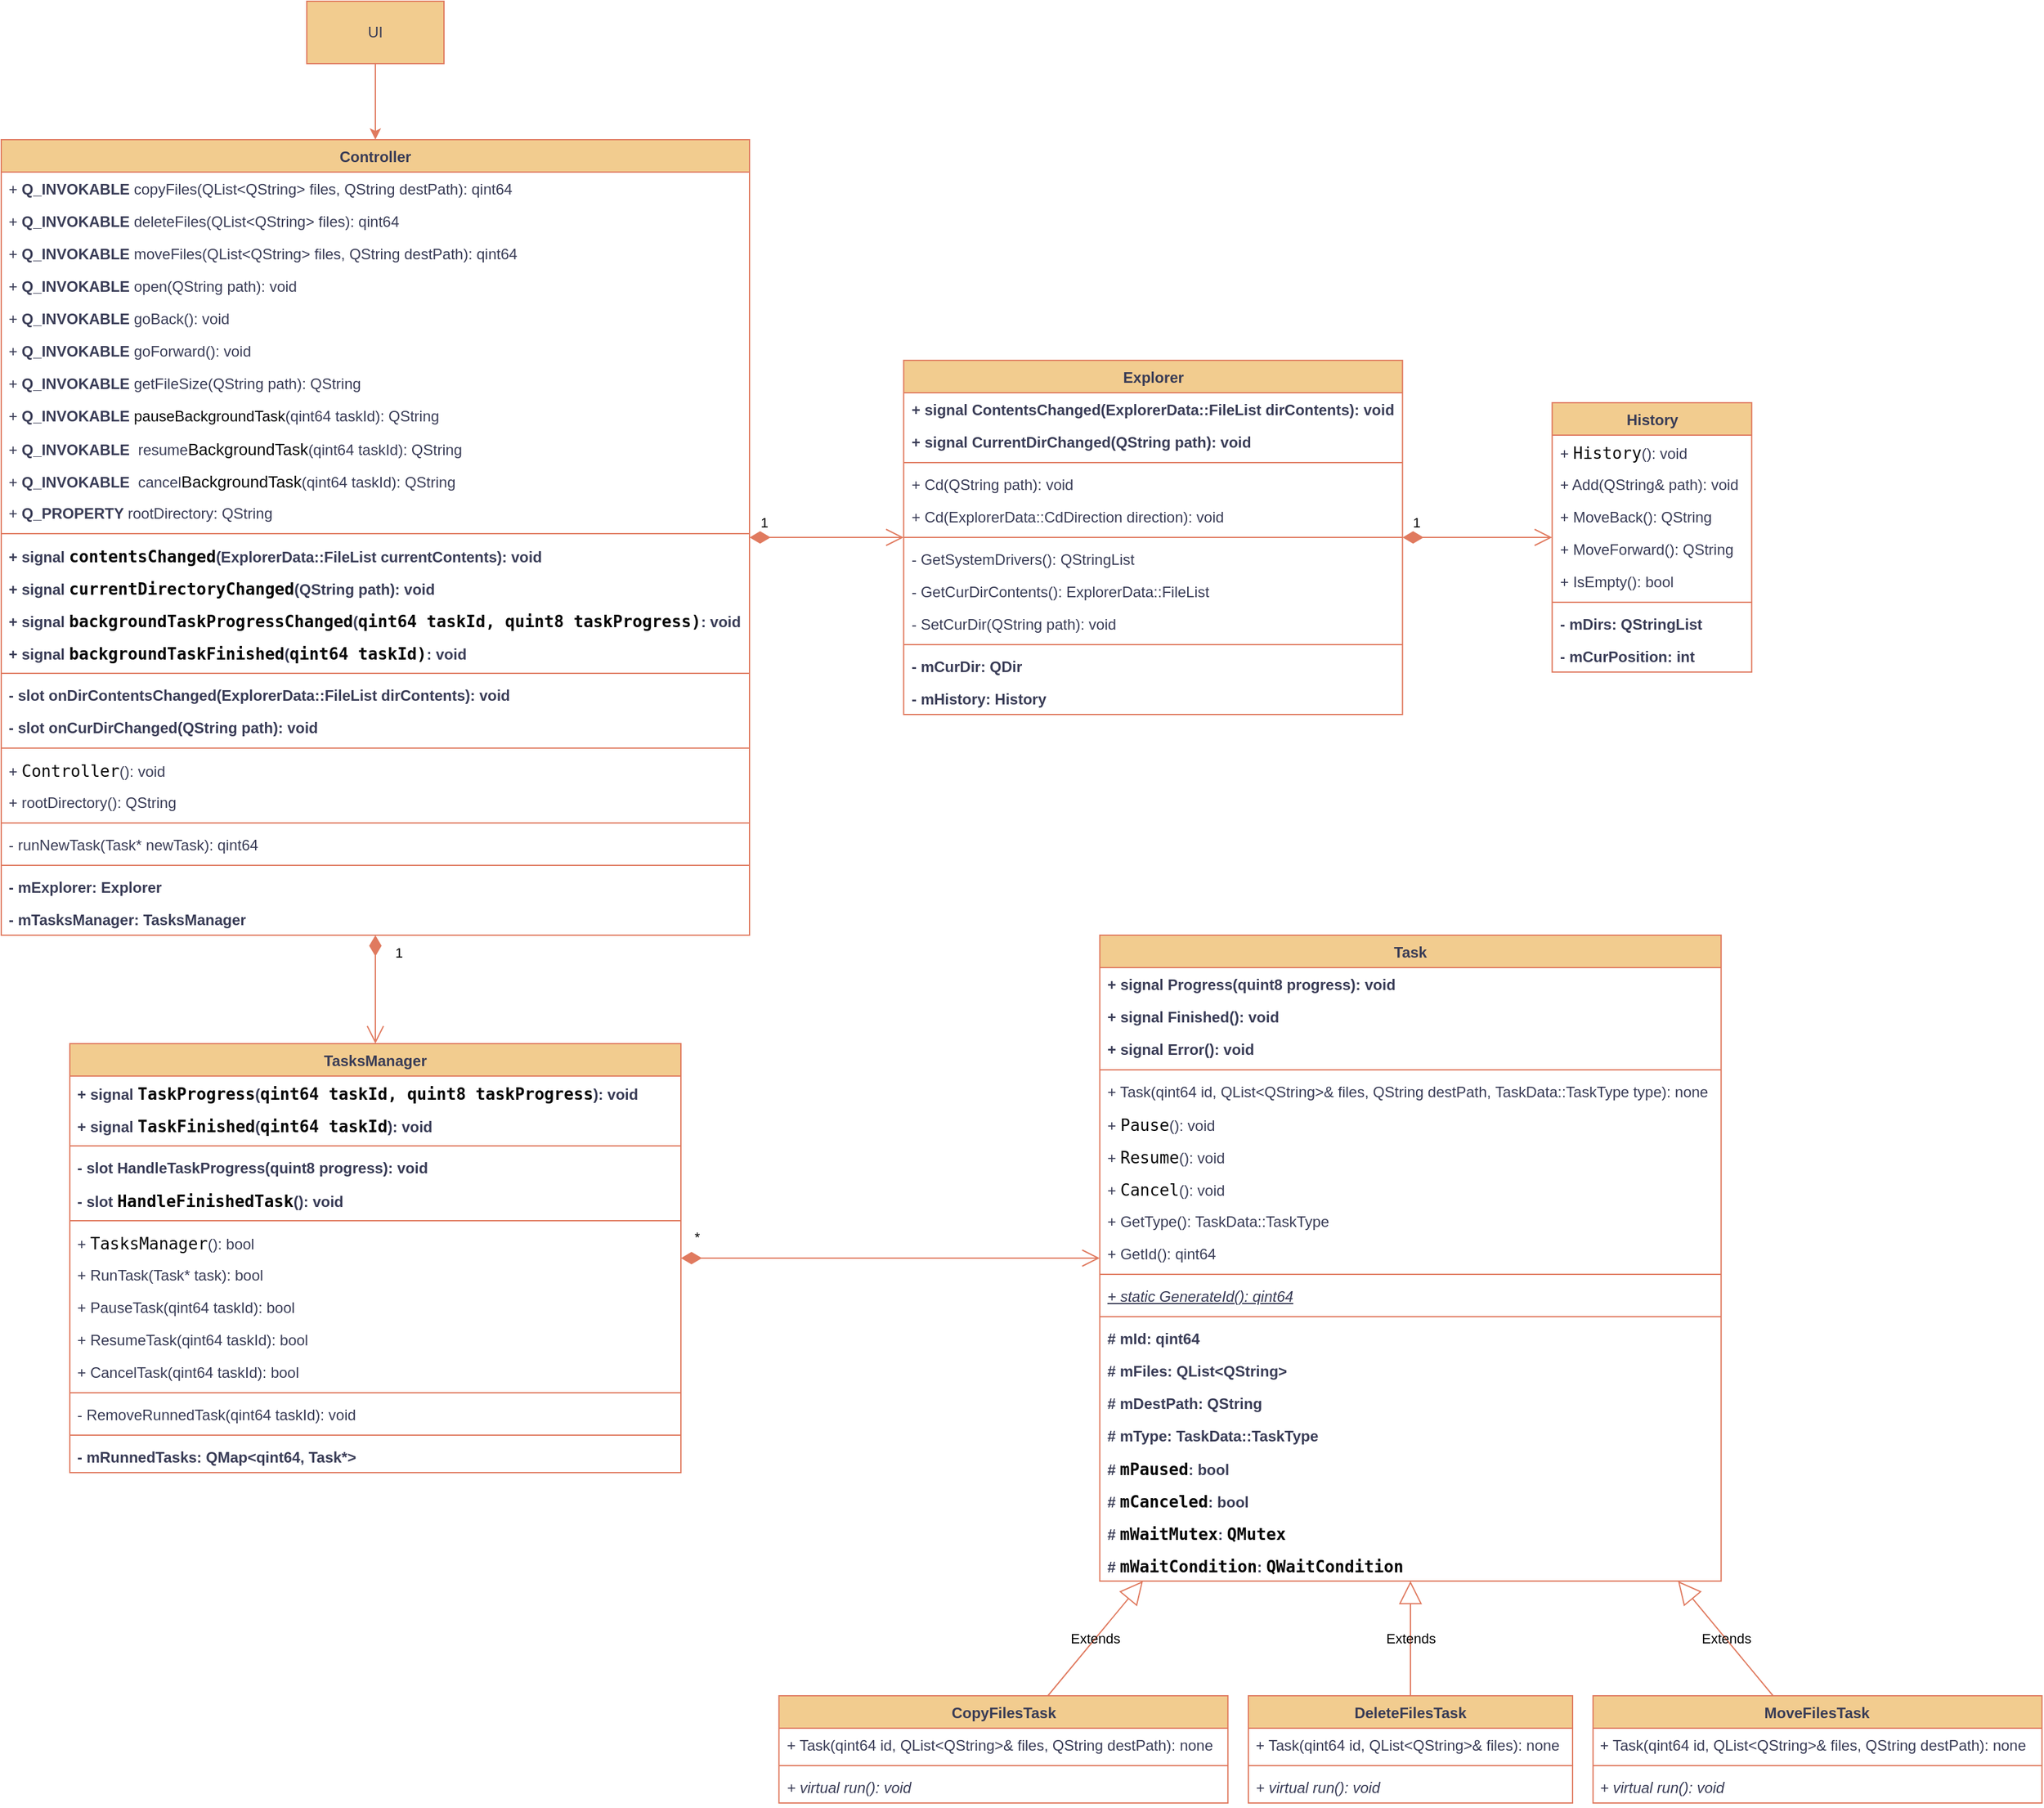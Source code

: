 <mxfile version="24.0.4" type="device">
  <diagram name="Страница — 1" id="kuXYAOc5rCCZHpFbqbIq">
    <mxGraphModel dx="3452" dy="2802" grid="1" gridSize="10" guides="1" tooltips="1" connect="1" arrows="1" fold="1" page="1" pageScale="1" pageWidth="827" pageHeight="1169" math="0" shadow="0">
      <root>
        <mxCell id="0" />
        <mxCell id="1" style="" parent="0" />
        <mxCell id="-sK79gpx4g7e_ssSINmF-2" value="TasksManager" style="swimlane;fontStyle=1;align=center;verticalAlign=top;childLayout=stackLayout;horizontal=1;startSize=26;horizontalStack=0;resizeParent=1;resizeParentMax=0;resizeLast=0;collapsible=1;marginBottom=0;whiteSpace=wrap;html=1;labelBackgroundColor=none;fillColor=#F2CC8F;strokeColor=#E07A5F;fontColor=#393C56;swimlaneFillColor=default;" parent="1" vertex="1">
          <mxGeometry x="-772" y="-333" width="490" height="344" as="geometry" />
        </mxCell>
        <mxCell id="eaqAduLtGCecddpnK8Ur-8" value="+ signal&amp;nbsp;&lt;span style=&quot;background-color: rgb(255, 255, 255); color: rgb(8, 8, 8); font-family: &amp;quot;JetBrains Mono&amp;quot;, monospace; font-size: 9.8pt; white-space: pre;&quot;&gt;TaskProgress&lt;/span&gt;&lt;span style=&quot;background-color: initial;&quot;&gt;(&lt;/span&gt;&lt;span style=&quot;background-color: rgb(255, 255, 255); color: rgb(8, 8, 8); font-family: &amp;quot;JetBrains Mono&amp;quot;, monospace; font-size: 9.8pt; white-space: pre;&quot;&gt;qint64 taskId, &lt;/span&gt;&lt;span style=&quot;background-color: rgb(255, 255, 255); color: rgb(8, 8, 8); font-family: &amp;quot;JetBrains Mono&amp;quot;, monospace; font-size: 9.8pt; white-space: pre;&quot;&gt;quint8 taskProgress&lt;/span&gt;&lt;span style=&quot;background-color: initial;&quot;&gt;): void&lt;/span&gt;" style="text;strokeColor=none;fillColor=none;align=left;verticalAlign=top;spacingLeft=4;spacingRight=4;overflow=hidden;rotatable=0;points=[[0,0.5],[1,0.5]];portConstraint=eastwest;whiteSpace=wrap;html=1;fontStyle=1;labelBackgroundColor=none;fontColor=#393C56;" parent="-sK79gpx4g7e_ssSINmF-2" vertex="1">
          <mxGeometry y="26" width="490" height="26" as="geometry" />
        </mxCell>
        <mxCell id="eaqAduLtGCecddpnK8Ur-10" value="+ signal&amp;nbsp;&lt;span style=&quot;background-color: rgb(255, 255, 255); color: rgb(8, 8, 8); font-family: &amp;quot;JetBrains Mono&amp;quot;, monospace; font-size: 9.8pt; white-space: pre;&quot;&gt;TaskFinished&lt;/span&gt;&lt;span style=&quot;background-color: initial;&quot;&gt;(&lt;/span&gt;&lt;span style=&quot;background-color: rgb(255, 255, 255); color: rgb(8, 8, 8); font-family: &amp;quot;JetBrains Mono&amp;quot;, monospace; font-size: 9.8pt; white-space: pre;&quot;&gt;qint64 taskId&lt;/span&gt;&lt;span style=&quot;background-color: initial;&quot;&gt;): void&lt;/span&gt;" style="text;strokeColor=none;fillColor=none;align=left;verticalAlign=top;spacingLeft=4;spacingRight=4;overflow=hidden;rotatable=0;points=[[0,0.5],[1,0.5]];portConstraint=eastwest;whiteSpace=wrap;html=1;fontStyle=1;labelBackgroundColor=none;fontColor=#393C56;" parent="-sK79gpx4g7e_ssSINmF-2" vertex="1">
          <mxGeometry y="52" width="490" height="26" as="geometry" />
        </mxCell>
        <mxCell id="eaqAduLtGCecddpnK8Ur-9" value="" style="line;strokeWidth=1;fillColor=none;align=left;verticalAlign=middle;spacingTop=-1;spacingLeft=3;spacingRight=3;rotatable=0;labelPosition=right;points=[];portConstraint=eastwest;strokeColor=#E07A5F;labelBackgroundColor=none;fontColor=#393C56;" parent="-sK79gpx4g7e_ssSINmF-2" vertex="1">
          <mxGeometry y="78" width="490" height="8" as="geometry" />
        </mxCell>
        <mxCell id="ZITCYgvz2CElbezZMCKL-50" value="- slot HandleTaskProgress(quint8 progress): void" style="text;strokeColor=none;fillColor=none;align=left;verticalAlign=top;spacingLeft=4;spacingRight=4;overflow=hidden;rotatable=0;points=[[0,0.5],[1,0.5]];portConstraint=eastwest;whiteSpace=wrap;html=1;fontStyle=1;fontColor=#393C56;labelBackgroundColor=none;" parent="-sK79gpx4g7e_ssSINmF-2" vertex="1">
          <mxGeometry y="86" width="490" height="26" as="geometry" />
        </mxCell>
        <mxCell id="ZITCYgvz2CElbezZMCKL-52" value="- slot&amp;nbsp;&lt;span style=&quot;background-color: rgb(255, 255, 255); color: rgb(8, 8, 8); font-family: &amp;quot;JetBrains Mono&amp;quot;, monospace; font-size: 9.8pt; white-space: pre;&quot;&gt;HandleFinishedTask&lt;/span&gt;&lt;span style=&quot;background-color: initial;&quot;&gt;(): void&lt;/span&gt;" style="text;strokeColor=none;fillColor=none;align=left;verticalAlign=top;spacingLeft=4;spacingRight=4;overflow=hidden;rotatable=0;points=[[0,0.5],[1,0.5]];portConstraint=eastwest;whiteSpace=wrap;html=1;fontStyle=1;fontColor=#393C56;labelBackgroundColor=none;" parent="-sK79gpx4g7e_ssSINmF-2" vertex="1">
          <mxGeometry y="112" width="490" height="26" as="geometry" />
        </mxCell>
        <mxCell id="ZITCYgvz2CElbezZMCKL-51" value="" style="line;strokeWidth=1;fillColor=none;align=left;verticalAlign=middle;spacingTop=-1;spacingLeft=3;spacingRight=3;rotatable=0;labelPosition=right;points=[];portConstraint=eastwest;strokeColor=#E07A5F;labelBackgroundColor=none;fontColor=#393C56;" parent="-sK79gpx4g7e_ssSINmF-2" vertex="1">
          <mxGeometry y="138" width="490" height="8" as="geometry" />
        </mxCell>
        <mxCell id="eaqAduLtGCecddpnK8Ur-11" value="+&amp;nbsp;&lt;span style=&quot;background-color: rgb(255, 255, 255); color: rgb(8, 8, 8); font-family: &amp;quot;JetBrains Mono&amp;quot;, monospace; font-size: 9.8pt; white-space: pre;&quot;&gt;TasksManager&lt;/span&gt;&lt;span style=&quot;background-color: initial;&quot;&gt;(): bool&lt;/span&gt;" style="text;strokeColor=none;fillColor=none;align=left;verticalAlign=top;spacingLeft=4;spacingRight=4;overflow=hidden;rotatable=0;points=[[0,0.5],[1,0.5]];portConstraint=eastwest;whiteSpace=wrap;html=1;labelBackgroundColor=none;fontColor=#393C56;" parent="-sK79gpx4g7e_ssSINmF-2" vertex="1">
          <mxGeometry y="146" width="490" height="26" as="geometry" />
        </mxCell>
        <mxCell id="-sK79gpx4g7e_ssSINmF-5" value="+ RunTask(Task* task): bool" style="text;strokeColor=none;fillColor=none;align=left;verticalAlign=top;spacingLeft=4;spacingRight=4;overflow=hidden;rotatable=0;points=[[0,0.5],[1,0.5]];portConstraint=eastwest;whiteSpace=wrap;html=1;labelBackgroundColor=none;fontColor=#393C56;" parent="-sK79gpx4g7e_ssSINmF-2" vertex="1">
          <mxGeometry y="172" width="490" height="26" as="geometry" />
        </mxCell>
        <mxCell id="ZITCYgvz2CElbezZMCKL-46" value="+ PauseTask(qint64 taskId): bool" style="text;strokeColor=none;fillColor=none;align=left;verticalAlign=top;spacingLeft=4;spacingRight=4;overflow=hidden;rotatable=0;points=[[0,0.5],[1,0.5]];portConstraint=eastwest;whiteSpace=wrap;html=1;labelBackgroundColor=none;fontColor=#393C56;" parent="-sK79gpx4g7e_ssSINmF-2" vertex="1">
          <mxGeometry y="198" width="490" height="26" as="geometry" />
        </mxCell>
        <mxCell id="ZITCYgvz2CElbezZMCKL-47" value="+ ResumeTask(qint64 taskId): bool" style="text;strokeColor=none;fillColor=none;align=left;verticalAlign=top;spacingLeft=4;spacingRight=4;overflow=hidden;rotatable=0;points=[[0,0.5],[1,0.5]];portConstraint=eastwest;whiteSpace=wrap;html=1;labelBackgroundColor=none;fontColor=#393C56;" parent="-sK79gpx4g7e_ssSINmF-2" vertex="1">
          <mxGeometry y="224" width="490" height="26" as="geometry" />
        </mxCell>
        <mxCell id="ZITCYgvz2CElbezZMCKL-48" value="+ CancelTask(qint64 taskId): bool" style="text;strokeColor=none;fillColor=none;align=left;verticalAlign=top;spacingLeft=4;spacingRight=4;overflow=hidden;rotatable=0;points=[[0,0.5],[1,0.5]];portConstraint=eastwest;whiteSpace=wrap;html=1;labelBackgroundColor=none;fontColor=#393C56;" parent="-sK79gpx4g7e_ssSINmF-2" vertex="1">
          <mxGeometry y="250" width="490" height="26" as="geometry" />
        </mxCell>
        <mxCell id="ZITCYgvz2CElbezZMCKL-54" value="" style="line;strokeWidth=1;fillColor=none;align=left;verticalAlign=middle;spacingTop=-1;spacingLeft=3;spacingRight=3;rotatable=0;labelPosition=right;points=[];portConstraint=eastwest;strokeColor=#E07A5F;labelBackgroundColor=none;fontColor=#393C56;" parent="-sK79gpx4g7e_ssSINmF-2" vertex="1">
          <mxGeometry y="276" width="490" height="8" as="geometry" />
        </mxCell>
        <mxCell id="ZITCYgvz2CElbezZMCKL-53" value="- RemoveRunnedTask(qint64 taskId): void" style="text;strokeColor=none;fillColor=none;align=left;verticalAlign=top;spacingLeft=4;spacingRight=4;overflow=hidden;rotatable=0;points=[[0,0.5],[1,0.5]];portConstraint=eastwest;whiteSpace=wrap;html=1;labelBackgroundColor=none;fontColor=#393C56;" parent="-sK79gpx4g7e_ssSINmF-2" vertex="1">
          <mxGeometry y="284" width="490" height="26" as="geometry" />
        </mxCell>
        <mxCell id="-sK79gpx4g7e_ssSINmF-4" value="" style="line;strokeWidth=1;fillColor=none;align=left;verticalAlign=middle;spacingTop=-1;spacingLeft=3;spacingRight=3;rotatable=0;labelPosition=right;points=[];portConstraint=eastwest;strokeColor=#E07A5F;labelBackgroundColor=none;fontColor=#393C56;" parent="-sK79gpx4g7e_ssSINmF-2" vertex="1">
          <mxGeometry y="310" width="490" height="8" as="geometry" />
        </mxCell>
        <mxCell id="-sK79gpx4g7e_ssSINmF-3" value="- mRunnedTasks:&amp;nbsp;QMap&amp;lt;qint64, Task*&amp;gt;" style="text;strokeColor=none;fillColor=none;align=left;verticalAlign=top;spacingLeft=4;spacingRight=4;overflow=hidden;rotatable=0;points=[[0,0.5],[1,0.5]];portConstraint=eastwest;whiteSpace=wrap;html=1;fontStyle=1;labelBackgroundColor=none;fontColor=#393C56;" parent="-sK79gpx4g7e_ssSINmF-2" vertex="1">
          <mxGeometry y="318" width="490" height="26" as="geometry" />
        </mxCell>
        <mxCell id="-sK79gpx4g7e_ssSINmF-11" value="UI" style="html=1;whiteSpace=wrap;labelBackgroundColor=none;fillColor=#F2CC8F;strokeColor=#E07A5F;fontColor=#393C56;" parent="1" vertex="1">
          <mxGeometry x="-582" y="-1169" width="110" height="50" as="geometry" />
        </mxCell>
        <mxCell id="-sK79gpx4g7e_ssSINmF-6" value="Controller" style="swimlane;fontStyle=1;align=center;verticalAlign=top;childLayout=stackLayout;horizontal=1;startSize=26;horizontalStack=0;resizeParent=1;resizeParentMax=0;resizeLast=0;collapsible=1;marginBottom=0;whiteSpace=wrap;html=1;labelBackgroundColor=none;fillColor=#F2CC8F;strokeColor=#E07A5F;fontColor=#393C56;swimlaneFillColor=default;" parent="1" vertex="1">
          <mxGeometry x="-827" y="-1058" width="600" height="638" as="geometry" />
        </mxCell>
        <mxCell id="-sK79gpx4g7e_ssSINmF-9" value="+&amp;nbsp;&lt;b&gt;Q_INVOKABLE &lt;/b&gt;copyFiles(QList&amp;lt;QString&amp;gt; files, QString destPath): qint64" style="text;strokeColor=none;fillColor=none;align=left;verticalAlign=top;spacingLeft=4;spacingRight=4;overflow=hidden;rotatable=0;points=[[0,0.5],[1,0.5]];portConstraint=eastwest;whiteSpace=wrap;html=1;labelBackgroundColor=none;fontColor=#393C56;" parent="-sK79gpx4g7e_ssSINmF-6" vertex="1">
          <mxGeometry y="26" width="600" height="26" as="geometry" />
        </mxCell>
        <mxCell id="ZITCYgvz2CElbezZMCKL-1" value="+&amp;nbsp;&lt;b style=&quot;border-color: var(--border-color);&quot;&gt;Q_INVOKABLE&amp;nbsp;&lt;/b&gt;deleteFiles(QList&amp;lt;QString&amp;gt; files): qint64" style="text;strokeColor=none;fillColor=none;align=left;verticalAlign=top;spacingLeft=4;spacingRight=4;overflow=hidden;rotatable=0;points=[[0,0.5],[1,0.5]];portConstraint=eastwest;whiteSpace=wrap;html=1;labelBackgroundColor=none;fontColor=#393C56;" parent="-sK79gpx4g7e_ssSINmF-6" vertex="1">
          <mxGeometry y="52" width="600" height="26" as="geometry" />
        </mxCell>
        <mxCell id="ZITCYgvz2CElbezZMCKL-2" value="+&amp;nbsp;&lt;b style=&quot;border-color: var(--border-color);&quot;&gt;Q_INVOKABLE&amp;nbsp;&lt;/b&gt;moveFiles(QList&amp;lt;QString&amp;gt; files, QString destPath): qint64" style="text;strokeColor=none;fillColor=none;align=left;verticalAlign=top;spacingLeft=4;spacingRight=4;overflow=hidden;rotatable=0;points=[[0,0.5],[1,0.5]];portConstraint=eastwest;whiteSpace=wrap;html=1;labelBackgroundColor=none;fontColor=#393C56;" parent="-sK79gpx4g7e_ssSINmF-6" vertex="1">
          <mxGeometry y="78" width="600" height="26" as="geometry" />
        </mxCell>
        <mxCell id="ZITCYgvz2CElbezZMCKL-3" value="+&amp;nbsp;&lt;b style=&quot;border-color: var(--border-color);&quot;&gt;Q_INVOKABLE&amp;nbsp;&lt;/b&gt;open(QString path): void" style="text;strokeColor=none;fillColor=none;align=left;verticalAlign=top;spacingLeft=4;spacingRight=4;overflow=hidden;rotatable=0;points=[[0,0.5],[1,0.5]];portConstraint=eastwest;whiteSpace=wrap;html=1;labelBackgroundColor=none;fontColor=#393C56;" parent="-sK79gpx4g7e_ssSINmF-6" vertex="1">
          <mxGeometry y="104" width="600" height="26" as="geometry" />
        </mxCell>
        <mxCell id="ZITCYgvz2CElbezZMCKL-5" value="+&amp;nbsp;&lt;b style=&quot;border-color: var(--border-color);&quot;&gt;Q_INVOKABLE&amp;nbsp;&lt;/b&gt;goBack(): void" style="text;strokeColor=none;fillColor=none;align=left;verticalAlign=top;spacingLeft=4;spacingRight=4;overflow=hidden;rotatable=0;points=[[0,0.5],[1,0.5]];portConstraint=eastwest;whiteSpace=wrap;html=1;labelBackgroundColor=none;fontColor=#393C56;" parent="-sK79gpx4g7e_ssSINmF-6" vertex="1">
          <mxGeometry y="130" width="600" height="26" as="geometry" />
        </mxCell>
        <mxCell id="ZITCYgvz2CElbezZMCKL-6" value="+&amp;nbsp;&lt;b style=&quot;border-color: var(--border-color);&quot;&gt;Q_INVOKABLE&amp;nbsp;&lt;/b&gt;goForward(): void" style="text;strokeColor=none;fillColor=none;align=left;verticalAlign=top;spacingLeft=4;spacingRight=4;overflow=hidden;rotatable=0;points=[[0,0.5],[1,0.5]];portConstraint=eastwest;whiteSpace=wrap;html=1;labelBackgroundColor=none;fontColor=#393C56;" parent="-sK79gpx4g7e_ssSINmF-6" vertex="1">
          <mxGeometry y="156" width="600" height="26" as="geometry" />
        </mxCell>
        <mxCell id="ZITCYgvz2CElbezZMCKL-7" value="+&amp;nbsp;&lt;b style=&quot;border-color: var(--border-color);&quot;&gt;Q_INVOKABLE&amp;nbsp;&lt;/b&gt;getFileSize(QString path): QString" style="text;strokeColor=none;fillColor=none;align=left;verticalAlign=top;spacingLeft=4;spacingRight=4;overflow=hidden;rotatable=0;points=[[0,0.5],[1,0.5]];portConstraint=eastwest;whiteSpace=wrap;html=1;labelBackgroundColor=none;fontColor=#393C56;" parent="-sK79gpx4g7e_ssSINmF-6" vertex="1">
          <mxGeometry y="182" width="600" height="26" as="geometry" />
        </mxCell>
        <mxCell id="eaqAduLtGCecddpnK8Ur-1" value="&lt;font style=&quot;font-size: 12px;&quot; face=&quot;Helvetica&quot;&gt;+&amp;nbsp;&lt;b style=&quot;border-color: var(--border-color);&quot;&gt;Q_INVOKABLE&amp;nbsp;&lt;/b&gt;&lt;span style=&quot;background-color: rgb(255, 255, 255); color: rgb(8, 8, 8); white-space: pre;&quot;&gt;pauseBackgroundTask&lt;/span&gt;&lt;span style=&quot;background-color: initial;&quot;&gt;(qint64&amp;nbsp;&lt;/span&gt;&lt;span style=&quot;background-color: initial;&quot;&gt;taskId&lt;/span&gt;&lt;span style=&quot;background-color: initial;&quot;&gt;): QString&lt;/span&gt;&lt;/font&gt;" style="text;strokeColor=none;fillColor=none;align=left;verticalAlign=top;spacingLeft=4;spacingRight=4;overflow=hidden;rotatable=0;points=[[0,0.5],[1,0.5]];portConstraint=eastwest;whiteSpace=wrap;html=1;labelBackgroundColor=none;fontColor=#393C56;" parent="-sK79gpx4g7e_ssSINmF-6" vertex="1">
          <mxGeometry y="208" width="600" height="26" as="geometry" />
        </mxCell>
        <mxCell id="eaqAduLtGCecddpnK8Ur-2" value="&lt;font face=&quot;Helvetica&quot;&gt;+&amp;nbsp;&lt;span style=&quot;border-color: var(--border-color);&quot;&gt;&lt;b&gt;Q_INVOKABLE&amp;nbsp; &lt;/b&gt;resume&lt;/span&gt;&lt;/font&gt;&lt;span style=&quot;background-color: rgb(255, 255, 255); color: rgb(8, 8, 8); font-size: 9.8pt; white-space: pre;&quot;&gt;BackgroundTask&lt;/span&gt;&lt;span style=&quot;background-color: initial;&quot;&gt;(qint64&amp;nbsp;&lt;/span&gt;&lt;span style=&quot;background-color: initial;&quot;&gt;taskId&lt;/span&gt;&lt;span style=&quot;background-color: initial;&quot;&gt;): QString&lt;/span&gt;" style="text;strokeColor=none;fillColor=none;align=left;verticalAlign=top;spacingLeft=4;spacingRight=4;overflow=hidden;rotatable=0;points=[[0,0.5],[1,0.5]];portConstraint=eastwest;whiteSpace=wrap;html=1;labelBackgroundColor=none;fontColor=#393C56;" parent="-sK79gpx4g7e_ssSINmF-6" vertex="1">
          <mxGeometry y="234" width="600" height="26" as="geometry" />
        </mxCell>
        <mxCell id="eaqAduLtGCecddpnK8Ur-3" value="&lt;font face=&quot;Helvetica&quot;&gt;+&amp;nbsp;&lt;span style=&quot;border-color: var(--border-color);&quot;&gt;&lt;b&gt;Q_INVOKABLE&amp;nbsp; &lt;/b&gt;cancel&lt;/span&gt;&lt;/font&gt;&lt;span style=&quot;background-color: rgb(255, 255, 255); color: rgb(8, 8, 8); font-size: 9.8pt; white-space: pre;&quot;&gt;BackgroundTask&lt;/span&gt;&lt;span style=&quot;background-color: initial;&quot;&gt;(qint64&amp;nbsp;&lt;/span&gt;&lt;span style=&quot;background-color: initial;&quot;&gt;taskId&lt;/span&gt;&lt;span style=&quot;background-color: initial;&quot;&gt;): QString&lt;/span&gt;" style="text;strokeColor=none;fillColor=none;align=left;verticalAlign=top;spacingLeft=4;spacingRight=4;overflow=hidden;rotatable=0;points=[[0,0.5],[1,0.5]];portConstraint=eastwest;whiteSpace=wrap;html=1;labelBackgroundColor=none;fontColor=#393C56;" parent="-sK79gpx4g7e_ssSINmF-6" vertex="1">
          <mxGeometry y="260" width="600" height="26" as="geometry" />
        </mxCell>
        <mxCell id="ZITCYgvz2CElbezZMCKL-8" value="+&amp;nbsp;&lt;b style=&quot;border-color: var(--border-color);&quot;&gt;Q_PROPERTY &lt;/b&gt;&lt;span style=&quot;border-color: var(--border-color);&quot;&gt;rootDirectory&lt;/span&gt;: QString" style="text;strokeColor=none;fillColor=none;align=left;verticalAlign=top;spacingLeft=4;spacingRight=4;overflow=hidden;rotatable=0;points=[[0,0.5],[1,0.5]];portConstraint=eastwest;whiteSpace=wrap;html=1;labelBackgroundColor=none;fontColor=#393C56;" parent="-sK79gpx4g7e_ssSINmF-6" vertex="1">
          <mxGeometry y="286" width="600" height="26" as="geometry" />
        </mxCell>
        <mxCell id="ZITCYgvz2CElbezZMCKL-10" value="" style="line;strokeWidth=1;fillColor=none;align=left;verticalAlign=middle;spacingTop=-1;spacingLeft=3;spacingRight=3;rotatable=0;labelPosition=right;points=[];portConstraint=eastwest;strokeColor=#E07A5F;labelBackgroundColor=none;fontColor=#393C56;" parent="-sK79gpx4g7e_ssSINmF-6" vertex="1">
          <mxGeometry y="312" width="600" height="8" as="geometry" />
        </mxCell>
        <mxCell id="ZITCYgvz2CElbezZMCKL-11" value="+ signal&amp;nbsp;&lt;span style=&quot;background-color: rgb(255, 255, 255); color: rgb(8, 8, 8); font-family: &amp;quot;JetBrains Mono&amp;quot;, monospace; font-size: 9.8pt; white-space: pre;&quot;&gt;contentsChanged&lt;/span&gt;&lt;span style=&quot;background-color: initial;&quot;&gt;(ExplorerData::FileList currentContents): void&lt;/span&gt;" style="text;strokeColor=none;fillColor=none;align=left;verticalAlign=top;spacingLeft=4;spacingRight=4;overflow=hidden;rotatable=0;points=[[0,0.5],[1,0.5]];portConstraint=eastwest;whiteSpace=wrap;html=1;fontStyle=1;labelBackgroundColor=none;fontColor=#393C56;" parent="-sK79gpx4g7e_ssSINmF-6" vertex="1">
          <mxGeometry y="320" width="600" height="26" as="geometry" />
        </mxCell>
        <mxCell id="ZITCYgvz2CElbezZMCKL-13" value="+ signal&amp;nbsp;&lt;span style=&quot;background-color: rgb(255, 255, 255); color: rgb(8, 8, 8); font-family: &amp;quot;JetBrains Mono&amp;quot;, monospace; font-size: 9.8pt; white-space: pre;&quot;&gt;currentDirectoryChanged&lt;/span&gt;&lt;span style=&quot;background-color: initial;&quot;&gt;(QString path): void&lt;/span&gt;" style="text;strokeColor=none;fillColor=none;align=left;verticalAlign=top;spacingLeft=4;spacingRight=4;overflow=hidden;rotatable=0;points=[[0,0.5],[1,0.5]];portConstraint=eastwest;whiteSpace=wrap;html=1;fontStyle=1;labelBackgroundColor=none;fontColor=#393C56;" parent="-sK79gpx4g7e_ssSINmF-6" vertex="1">
          <mxGeometry y="346" width="600" height="26" as="geometry" />
        </mxCell>
        <mxCell id="eaqAduLtGCecddpnK8Ur-4" value="+ signal&amp;nbsp;&lt;span style=&quot;background-color: rgb(255, 255, 255); color: rgb(8, 8, 8); font-family: &amp;quot;JetBrains Mono&amp;quot;, monospace; font-size: 9.8pt; white-space: pre;&quot;&gt;backgroundTaskProgressChanged&lt;/span&gt;&lt;span style=&quot;background-color: initial;&quot;&gt;(&lt;/span&gt;&lt;span style=&quot;background-color: rgb(255, 255, 255); color: rgb(8, 8, 8); font-family: &amp;quot;JetBrains Mono&amp;quot;, monospace; font-size: 9.8pt; white-space: pre;&quot;&gt;qint64 taskId, &lt;/span&gt;&lt;span style=&quot;background-color: rgb(255, 255, 255); color: rgb(8, 8, 8); font-family: &amp;quot;JetBrains Mono&amp;quot;, monospace; font-size: 9.8pt; white-space: pre;&quot;&gt;quint8 taskProgress)&lt;/span&gt;&lt;span style=&quot;background-color: initial;&quot;&gt;: void&lt;/span&gt;" style="text;strokeColor=none;fillColor=none;align=left;verticalAlign=top;spacingLeft=4;spacingRight=4;overflow=hidden;rotatable=0;points=[[0,0.5],[1,0.5]];portConstraint=eastwest;whiteSpace=wrap;html=1;fontStyle=1;labelBackgroundColor=none;fontColor=#393C56;" parent="-sK79gpx4g7e_ssSINmF-6" vertex="1">
          <mxGeometry y="372" width="600" height="26" as="geometry" />
        </mxCell>
        <mxCell id="eaqAduLtGCecddpnK8Ur-5" value="+ signal&amp;nbsp;&lt;span style=&quot;background-color: rgb(255, 255, 255); color: rgb(8, 8, 8); font-family: &amp;quot;JetBrains Mono&amp;quot;, monospace; font-size: 9.8pt; white-space: pre;&quot;&gt;backgroundTaskFinished&lt;/span&gt;&lt;span style=&quot;background-color: initial;&quot;&gt;(&lt;/span&gt;&lt;span style=&quot;background-color: rgb(255, 255, 255); color: rgb(8, 8, 8); font-family: &amp;quot;JetBrains Mono&amp;quot;, monospace; font-size: 9.8pt; white-space: pre;&quot;&gt;qint64 taskId&lt;/span&gt;&lt;span style=&quot;background-color: rgb(255, 255, 255); color: rgb(8, 8, 8); font-family: &amp;quot;JetBrains Mono&amp;quot;, monospace; font-size: 9.8pt; white-space: pre;&quot;&gt;)&lt;/span&gt;&lt;span style=&quot;background-color: initial;&quot;&gt;: void&lt;/span&gt;" style="text;strokeColor=none;fillColor=none;align=left;verticalAlign=top;spacingLeft=4;spacingRight=4;overflow=hidden;rotatable=0;points=[[0,0.5],[1,0.5]];portConstraint=eastwest;whiteSpace=wrap;html=1;fontStyle=1;labelBackgroundColor=none;fontColor=#393C56;" parent="-sK79gpx4g7e_ssSINmF-6" vertex="1">
          <mxGeometry y="398" width="600" height="26" as="geometry" />
        </mxCell>
        <mxCell id="ZITCYgvz2CElbezZMCKL-12" value="" style="line;strokeWidth=1;fillColor=none;align=left;verticalAlign=middle;spacingTop=-1;spacingLeft=3;spacingRight=3;rotatable=0;labelPosition=right;points=[];portConstraint=eastwest;strokeColor=#E07A5F;labelBackgroundColor=none;fontColor=#393C56;" parent="-sK79gpx4g7e_ssSINmF-6" vertex="1">
          <mxGeometry y="424" width="600" height="8" as="geometry" />
        </mxCell>
        <mxCell id="ZITCYgvz2CElbezZMCKL-14" value="- slot onDirContentsChanged(ExplorerData::FileList dirContents): void" style="text;strokeColor=none;fillColor=none;align=left;verticalAlign=top;spacingLeft=4;spacingRight=4;overflow=hidden;rotatable=0;points=[[0,0.5],[1,0.5]];portConstraint=eastwest;whiteSpace=wrap;html=1;fontStyle=1;fontColor=#393C56;labelBackgroundColor=none;" parent="-sK79gpx4g7e_ssSINmF-6" vertex="1">
          <mxGeometry y="432" width="600" height="26" as="geometry" />
        </mxCell>
        <mxCell id="ZITCYgvz2CElbezZMCKL-16" value="- slot onCurDirChanged(QString path): void" style="text;strokeColor=none;fillColor=none;align=left;verticalAlign=top;spacingLeft=4;spacingRight=4;overflow=hidden;rotatable=0;points=[[0,0.5],[1,0.5]];portConstraint=eastwest;whiteSpace=wrap;html=1;fontStyle=1;labelBackgroundColor=none;fontColor=#393C56;" parent="-sK79gpx4g7e_ssSINmF-6" vertex="1">
          <mxGeometry y="458" width="600" height="26" as="geometry" />
        </mxCell>
        <mxCell id="ZITCYgvz2CElbezZMCKL-15" value="" style="line;strokeWidth=1;fillColor=none;align=left;verticalAlign=middle;spacingTop=-1;spacingLeft=3;spacingRight=3;rotatable=0;labelPosition=right;points=[];portConstraint=eastwest;strokeColor=#E07A5F;labelBackgroundColor=none;fontColor=#393C56;" parent="-sK79gpx4g7e_ssSINmF-6" vertex="1">
          <mxGeometry y="484" width="600" height="8" as="geometry" />
        </mxCell>
        <mxCell id="eaqAduLtGCecddpnK8Ur-6" value="+&amp;nbsp;&lt;span style=&quot;background-color: rgb(255, 255, 255); color: rgb(8, 8, 8); font-family: &amp;quot;JetBrains Mono&amp;quot;, monospace; font-size: 9.8pt; white-space: pre;&quot;&gt;Controller&lt;/span&gt;&lt;span style=&quot;background-color: initial;&quot;&gt;(): void&lt;/span&gt;" style="text;strokeColor=none;fillColor=none;align=left;verticalAlign=top;spacingLeft=4;spacingRight=4;overflow=hidden;rotatable=0;points=[[0,0.5],[1,0.5]];portConstraint=eastwest;whiteSpace=wrap;html=1;labelBackgroundColor=none;fontColor=#393C56;" parent="-sK79gpx4g7e_ssSINmF-6" vertex="1">
          <mxGeometry y="492" width="600" height="26" as="geometry" />
        </mxCell>
        <mxCell id="ZITCYgvz2CElbezZMCKL-9" value="+&amp;nbsp;rootDirectory(): QString" style="text;strokeColor=none;fillColor=none;align=left;verticalAlign=top;spacingLeft=4;spacingRight=4;overflow=hidden;rotatable=0;points=[[0,0.5],[1,0.5]];portConstraint=eastwest;whiteSpace=wrap;html=1;labelBackgroundColor=none;fontColor=#393C56;" parent="-sK79gpx4g7e_ssSINmF-6" vertex="1">
          <mxGeometry y="518" width="600" height="26" as="geometry" />
        </mxCell>
        <mxCell id="ZITCYgvz2CElbezZMCKL-19" value="" style="line;strokeWidth=1;fillColor=none;align=left;verticalAlign=middle;spacingTop=-1;spacingLeft=3;spacingRight=3;rotatable=0;labelPosition=right;points=[];portConstraint=eastwest;strokeColor=#E07A5F;labelBackgroundColor=none;fontColor=#393C56;" parent="-sK79gpx4g7e_ssSINmF-6" vertex="1">
          <mxGeometry y="544" width="600" height="8" as="geometry" />
        </mxCell>
        <mxCell id="ZITCYgvz2CElbezZMCKL-18" value="- runNewTask(Task* newTask): qint64" style="text;strokeColor=none;fillColor=none;align=left;verticalAlign=top;spacingLeft=4;spacingRight=4;overflow=hidden;rotatable=0;points=[[0,0.5],[1,0.5]];portConstraint=eastwest;whiteSpace=wrap;html=1;fontStyle=0;labelBackgroundColor=none;fontColor=#393C56;" parent="-sK79gpx4g7e_ssSINmF-6" vertex="1">
          <mxGeometry y="552" width="600" height="26" as="geometry" />
        </mxCell>
        <mxCell id="-sK79gpx4g7e_ssSINmF-8" value="" style="line;strokeWidth=1;fillColor=none;align=left;verticalAlign=middle;spacingTop=-1;spacingLeft=3;spacingRight=3;rotatable=0;labelPosition=right;points=[];portConstraint=eastwest;strokeColor=#E07A5F;labelBackgroundColor=none;fontColor=#393C56;" parent="-sK79gpx4g7e_ssSINmF-6" vertex="1">
          <mxGeometry y="578" width="600" height="8" as="geometry" />
        </mxCell>
        <mxCell id="-sK79gpx4g7e_ssSINmF-7" value="- mExplorer:&amp;nbsp;Explorer" style="text;strokeColor=none;fillColor=none;align=left;verticalAlign=top;spacingLeft=4;spacingRight=4;overflow=hidden;rotatable=0;points=[[0,0.5],[1,0.5]];portConstraint=eastwest;whiteSpace=wrap;html=1;fontStyle=1;labelBackgroundColor=none;fontColor=#393C56;" parent="-sK79gpx4g7e_ssSINmF-6" vertex="1">
          <mxGeometry y="586" width="600" height="26" as="geometry" />
        </mxCell>
        <mxCell id="ZITCYgvz2CElbezZMCKL-20" value="- mTasksManager:&amp;nbsp;TasksManager" style="text;strokeColor=none;fillColor=none;align=left;verticalAlign=top;spacingLeft=4;spacingRight=4;overflow=hidden;rotatable=0;points=[[0,0.5],[1,0.5]];portConstraint=eastwest;whiteSpace=wrap;html=1;fontStyle=1;labelBackgroundColor=none;fontColor=#393C56;" parent="-sK79gpx4g7e_ssSINmF-6" vertex="1">
          <mxGeometry y="612" width="600" height="26" as="geometry" />
        </mxCell>
        <mxCell id="-sK79gpx4g7e_ssSINmF-12" style="edgeStyle=orthogonalEdgeStyle;rounded=0;orthogonalLoop=1;jettySize=auto;html=1;labelBackgroundColor=none;strokeColor=#E07A5F;fontColor=default;" parent="1" source="-sK79gpx4g7e_ssSINmF-11" target="-sK79gpx4g7e_ssSINmF-6" edge="1">
          <mxGeometry relative="1" as="geometry" />
        </mxCell>
        <mxCell id="-sK79gpx4g7e_ssSINmF-13" value="Task" style="swimlane;fontStyle=1;align=center;verticalAlign=top;childLayout=stackLayout;horizontal=1;startSize=26;horizontalStack=0;resizeParent=1;resizeParentMax=0;resizeLast=0;collapsible=1;marginBottom=0;whiteSpace=wrap;html=1;labelBackgroundColor=none;fillColor=#F2CC8F;strokeColor=#E07A5F;fontColor=#393C56;swimlaneFillColor=default;" parent="1" vertex="1">
          <mxGeometry x="53.87" y="-420" width="498.25" height="518" as="geometry">
            <mxRectangle x="-512.75" y="-40" width="70" height="30" as="alternateBounds" />
          </mxGeometry>
        </mxCell>
        <mxCell id="ZITCYgvz2CElbezZMCKL-60" value="+ signal Progress(quint8 progress): void" style="text;strokeColor=none;fillColor=none;align=left;verticalAlign=top;spacingLeft=4;spacingRight=4;overflow=hidden;rotatable=0;points=[[0,0.5],[1,0.5]];portConstraint=eastwest;whiteSpace=wrap;html=1;fontStyle=1;labelBackgroundColor=none;fontColor=#393C56;" parent="-sK79gpx4g7e_ssSINmF-13" vertex="1">
          <mxGeometry y="26" width="498.25" height="26" as="geometry" />
        </mxCell>
        <mxCell id="ZITCYgvz2CElbezZMCKL-61" value="+ signal Finished(): void" style="text;strokeColor=none;fillColor=none;align=left;verticalAlign=top;spacingLeft=4;spacingRight=4;overflow=hidden;rotatable=0;points=[[0,0.5],[1,0.5]];portConstraint=eastwest;whiteSpace=wrap;html=1;fontStyle=1;labelBackgroundColor=none;fontColor=#393C56;" parent="-sK79gpx4g7e_ssSINmF-13" vertex="1">
          <mxGeometry y="52" width="498.25" height="26" as="geometry" />
        </mxCell>
        <mxCell id="ZITCYgvz2CElbezZMCKL-62" value="+ signal Error(): void" style="text;strokeColor=none;fillColor=none;align=left;verticalAlign=top;spacingLeft=4;spacingRight=4;overflow=hidden;rotatable=0;points=[[0,0.5],[1,0.5]];portConstraint=eastwest;whiteSpace=wrap;html=1;fontStyle=1;labelBackgroundColor=none;fontColor=#393C56;" parent="-sK79gpx4g7e_ssSINmF-13" vertex="1">
          <mxGeometry y="78" width="498.25" height="26" as="geometry" />
        </mxCell>
        <mxCell id="ZITCYgvz2CElbezZMCKL-63" value="" style="line;strokeWidth=1;fillColor=none;align=left;verticalAlign=middle;spacingTop=-1;spacingLeft=3;spacingRight=3;rotatable=0;labelPosition=right;points=[];portConstraint=eastwest;strokeColor=#E07A5F;labelBackgroundColor=none;fontColor=#393C56;" parent="-sK79gpx4g7e_ssSINmF-13" vertex="1">
          <mxGeometry y="104" width="498.25" height="8" as="geometry" />
        </mxCell>
        <mxCell id="-sK79gpx4g7e_ssSINmF-16" value="+ Task(qint64 id,&amp;nbsp;&lt;span style=&quot;background-color: initial;&quot;&gt;QList&amp;lt;QString&amp;gt;&amp;amp; files,&amp;nbsp;&lt;/span&gt;&lt;span style=&quot;background-color: initial;&quot;&gt;QString destPath,&amp;nbsp;&lt;/span&gt;&lt;span style=&quot;background-color: initial;&quot;&gt;TaskData::TaskType type&lt;/span&gt;): none" style="text;strokeColor=none;fillColor=none;align=left;verticalAlign=top;spacingLeft=4;spacingRight=4;overflow=hidden;rotatable=0;points=[[0,0.5],[1,0.5]];portConstraint=eastwest;whiteSpace=wrap;html=1;labelBackgroundColor=none;fontColor=#393C56;" parent="-sK79gpx4g7e_ssSINmF-13" vertex="1">
          <mxGeometry y="112" width="498.25" height="26" as="geometry" />
        </mxCell>
        <mxCell id="eaqAduLtGCecddpnK8Ur-12" value="+&amp;nbsp;&lt;span style=&quot;background-color: rgb(255, 255, 255); color: rgb(8, 8, 8); font-family: &amp;quot;JetBrains Mono&amp;quot;, monospace; font-size: 9.8pt; white-space: pre;&quot;&gt;Pause&lt;/span&gt;&lt;span style=&quot;background-color: initial;&quot;&gt;():&amp;nbsp;void&lt;/span&gt;" style="text;strokeColor=none;fillColor=none;align=left;verticalAlign=top;spacingLeft=4;spacingRight=4;overflow=hidden;rotatable=0;points=[[0,0.5],[1,0.5]];portConstraint=eastwest;whiteSpace=wrap;html=1;labelBackgroundColor=none;fontColor=#393C56;" parent="-sK79gpx4g7e_ssSINmF-13" vertex="1">
          <mxGeometry y="138" width="498.25" height="26" as="geometry" />
        </mxCell>
        <mxCell id="eaqAduLtGCecddpnK8Ur-13" value="+&amp;nbsp;&lt;span style=&quot;background-color: rgb(255, 255, 255); color: rgb(8, 8, 8); font-family: &amp;quot;JetBrains Mono&amp;quot;, monospace; font-size: 9.8pt; white-space: pre;&quot;&gt;Resume&lt;/span&gt;&lt;span style=&quot;background-color: initial;&quot;&gt;():&amp;nbsp;void&lt;/span&gt;" style="text;strokeColor=none;fillColor=none;align=left;verticalAlign=top;spacingLeft=4;spacingRight=4;overflow=hidden;rotatable=0;points=[[0,0.5],[1,0.5]];portConstraint=eastwest;whiteSpace=wrap;html=1;labelBackgroundColor=none;fontColor=#393C56;" parent="-sK79gpx4g7e_ssSINmF-13" vertex="1">
          <mxGeometry y="164" width="498.25" height="26" as="geometry" />
        </mxCell>
        <mxCell id="eaqAduLtGCecddpnK8Ur-14" value="+&amp;nbsp;&lt;span style=&quot;background-color: rgb(255, 255, 255); color: rgb(8, 8, 8); font-family: &amp;quot;JetBrains Mono&amp;quot;, monospace; font-size: 9.8pt; white-space: pre;&quot;&gt;Cancel&lt;/span&gt;&lt;span style=&quot;background-color: initial;&quot;&gt;():&amp;nbsp;void&lt;/span&gt;" style="text;strokeColor=none;fillColor=none;align=left;verticalAlign=top;spacingLeft=4;spacingRight=4;overflow=hidden;rotatable=0;points=[[0,0.5],[1,0.5]];portConstraint=eastwest;whiteSpace=wrap;html=1;labelBackgroundColor=none;fontColor=#393C56;" parent="-sK79gpx4g7e_ssSINmF-13" vertex="1">
          <mxGeometry y="190" width="498.25" height="26" as="geometry" />
        </mxCell>
        <mxCell id="ZITCYgvz2CElbezZMCKL-55" value="+ GetType():&amp;nbsp;TaskData::TaskType" style="text;strokeColor=none;fillColor=none;align=left;verticalAlign=top;spacingLeft=4;spacingRight=4;overflow=hidden;rotatable=0;points=[[0,0.5],[1,0.5]];portConstraint=eastwest;whiteSpace=wrap;html=1;labelBackgroundColor=none;fontColor=#393C56;" parent="-sK79gpx4g7e_ssSINmF-13" vertex="1">
          <mxGeometry y="216" width="498.25" height="26" as="geometry" />
        </mxCell>
        <mxCell id="ZITCYgvz2CElbezZMCKL-56" value="+ GetId():&amp;nbsp;qint64" style="text;strokeColor=none;fillColor=none;align=left;verticalAlign=top;spacingLeft=4;spacingRight=4;overflow=hidden;rotatable=0;points=[[0,0.5],[1,0.5]];portConstraint=eastwest;whiteSpace=wrap;html=1;labelBackgroundColor=none;fontColor=#393C56;" parent="-sK79gpx4g7e_ssSINmF-13" vertex="1">
          <mxGeometry y="242" width="498.25" height="26" as="geometry" />
        </mxCell>
        <mxCell id="ZITCYgvz2CElbezZMCKL-59" value="" style="line;strokeWidth=1;fillColor=none;align=left;verticalAlign=middle;spacingTop=-1;spacingLeft=3;spacingRight=3;rotatable=0;labelPosition=right;points=[];portConstraint=eastwest;strokeColor=#E07A5F;labelBackgroundColor=none;fontColor=#393C56;" parent="-sK79gpx4g7e_ssSINmF-13" vertex="1">
          <mxGeometry y="268" width="498.25" height="8" as="geometry" />
        </mxCell>
        <mxCell id="ZITCYgvz2CElbezZMCKL-58" value="+ static GenerateId():&amp;nbsp;qint64" style="text;strokeColor=none;fillColor=none;align=left;verticalAlign=top;spacingLeft=4;spacingRight=4;overflow=hidden;rotatable=0;points=[[0,0.5],[1,0.5]];portConstraint=eastwest;whiteSpace=wrap;html=1;fontStyle=6;labelBackgroundColor=none;fontColor=#393C56;" parent="-sK79gpx4g7e_ssSINmF-13" vertex="1">
          <mxGeometry y="276" width="498.25" height="26" as="geometry" />
        </mxCell>
        <mxCell id="-sK79gpx4g7e_ssSINmF-15" value="" style="line;strokeWidth=1;fillColor=none;align=left;verticalAlign=middle;spacingTop=-1;spacingLeft=3;spacingRight=3;rotatable=0;labelPosition=right;points=[];portConstraint=eastwest;strokeColor=#E07A5F;labelBackgroundColor=none;fontColor=#393C56;" parent="-sK79gpx4g7e_ssSINmF-13" vertex="1">
          <mxGeometry y="302" width="498.25" height="8" as="geometry" />
        </mxCell>
        <mxCell id="-sK79gpx4g7e_ssSINmF-14" value="# mId: qint64" style="text;strokeColor=none;fillColor=none;align=left;verticalAlign=top;spacingLeft=4;spacingRight=4;overflow=hidden;rotatable=0;points=[[0,0.5],[1,0.5]];portConstraint=eastwest;whiteSpace=wrap;html=1;fontStyle=1;labelBackgroundColor=none;fontColor=#393C56;" parent="-sK79gpx4g7e_ssSINmF-13" vertex="1">
          <mxGeometry y="310" width="498.25" height="26" as="geometry" />
        </mxCell>
        <mxCell id="ZITCYgvz2CElbezZMCKL-64" value="# mFiles: QList&amp;lt;QString&amp;gt;" style="text;strokeColor=none;fillColor=none;align=left;verticalAlign=top;spacingLeft=4;spacingRight=4;overflow=hidden;rotatable=0;points=[[0,0.5],[1,0.5]];portConstraint=eastwest;whiteSpace=wrap;html=1;fontStyle=1;labelBackgroundColor=none;fontColor=#393C56;" parent="-sK79gpx4g7e_ssSINmF-13" vertex="1">
          <mxGeometry y="336" width="498.25" height="26" as="geometry" />
        </mxCell>
        <mxCell id="ZITCYgvz2CElbezZMCKL-65" value="# mDestPath: QString" style="text;strokeColor=none;fillColor=none;align=left;verticalAlign=top;spacingLeft=4;spacingRight=4;overflow=hidden;rotatable=0;points=[[0,0.5],[1,0.5]];portConstraint=eastwest;whiteSpace=wrap;html=1;fontStyle=1;labelBackgroundColor=none;fontColor=#393C56;" parent="-sK79gpx4g7e_ssSINmF-13" vertex="1">
          <mxGeometry y="362" width="498.25" height="26" as="geometry" />
        </mxCell>
        <mxCell id="eaqAduLtGCecddpnK8Ur-15" value="# mType: TaskData::TaskType" style="text;strokeColor=none;fillColor=none;align=left;verticalAlign=top;spacingLeft=4;spacingRight=4;overflow=hidden;rotatable=0;points=[[0,0.5],[1,0.5]];portConstraint=eastwest;whiteSpace=wrap;html=1;fontStyle=1;labelBackgroundColor=none;fontColor=#393C56;" parent="-sK79gpx4g7e_ssSINmF-13" vertex="1">
          <mxGeometry y="388" width="498.25" height="26" as="geometry" />
        </mxCell>
        <mxCell id="ZITCYgvz2CElbezZMCKL-66" value="#&amp;nbsp;&lt;span style=&quot;background-color: rgb(255, 255, 255); color: rgb(8, 8, 8); font-family: &amp;quot;JetBrains Mono&amp;quot;, monospace; font-size: 9.8pt; white-space: pre;&quot;&gt;mPaused&lt;/span&gt;&lt;span style=&quot;background-color: initial;&quot;&gt;: bool&lt;/span&gt;" style="text;strokeColor=none;fillColor=none;align=left;verticalAlign=top;spacingLeft=4;spacingRight=4;overflow=hidden;rotatable=0;points=[[0,0.5],[1,0.5]];portConstraint=eastwest;whiteSpace=wrap;html=1;fontStyle=1;labelBackgroundColor=none;fontColor=#393C56;" parent="-sK79gpx4g7e_ssSINmF-13" vertex="1">
          <mxGeometry y="414" width="498.25" height="26" as="geometry" />
        </mxCell>
        <mxCell id="eaqAduLtGCecddpnK8Ur-16" value="#&amp;nbsp;&lt;span style=&quot;background-color: rgb(255, 255, 255); color: rgb(8, 8, 8); font-family: &amp;quot;JetBrains Mono&amp;quot;, monospace; font-size: 9.8pt; white-space: pre;&quot;&gt;mCanceled&lt;/span&gt;&lt;span style=&quot;background-color: initial;&quot;&gt;: bool&lt;/span&gt;" style="text;strokeColor=none;fillColor=none;align=left;verticalAlign=top;spacingLeft=4;spacingRight=4;overflow=hidden;rotatable=0;points=[[0,0.5],[1,0.5]];portConstraint=eastwest;whiteSpace=wrap;html=1;fontStyle=1;labelBackgroundColor=none;fontColor=#393C56;" parent="-sK79gpx4g7e_ssSINmF-13" vertex="1">
          <mxGeometry y="440" width="498.25" height="26" as="geometry" />
        </mxCell>
        <mxCell id="eaqAduLtGCecddpnK8Ur-17" value="#&amp;nbsp;&lt;span style=&quot;background-color: rgb(255, 255, 255); color: rgb(8, 8, 8); font-family: &amp;quot;JetBrains Mono&amp;quot;, monospace; font-size: 9.8pt; white-space: pre;&quot;&gt;mWaitMutex&lt;/span&gt;&lt;span style=&quot;background-color: initial;&quot;&gt;:&amp;nbsp;&lt;/span&gt;&lt;span style=&quot;background-color: rgb(255, 255, 255); color: rgb(8, 8, 8); font-family: &amp;quot;JetBrains Mono&amp;quot;, monospace; font-size: 9.8pt; white-space: pre;&quot;&gt;QMutex&lt;/span&gt;" style="text;strokeColor=none;fillColor=none;align=left;verticalAlign=top;spacingLeft=4;spacingRight=4;overflow=hidden;rotatable=0;points=[[0,0.5],[1,0.5]];portConstraint=eastwest;whiteSpace=wrap;html=1;fontStyle=1;labelBackgroundColor=none;fontColor=#393C56;" parent="-sK79gpx4g7e_ssSINmF-13" vertex="1">
          <mxGeometry y="466" width="498.25" height="26" as="geometry" />
        </mxCell>
        <mxCell id="eaqAduLtGCecddpnK8Ur-18" value="#&amp;nbsp;&lt;span style=&quot;background-color: rgb(255, 255, 255); color: rgb(8, 8, 8); font-family: &amp;quot;JetBrains Mono&amp;quot;, monospace; font-size: 9.8pt; white-space: pre;&quot;&gt;mWaitCondition&lt;/span&gt;&lt;span style=&quot;background-color: initial;&quot;&gt;:&amp;nbsp;&lt;/span&gt;&lt;span style=&quot;background-color: rgb(255, 255, 255); color: rgb(8, 8, 8); font-family: &amp;quot;JetBrains Mono&amp;quot;, monospace; font-size: 9.8pt; white-space: pre;&quot;&gt;QWaitCondition&lt;/span&gt;" style="text;strokeColor=none;fillColor=none;align=left;verticalAlign=top;spacingLeft=4;spacingRight=4;overflow=hidden;rotatable=0;points=[[0,0.5],[1,0.5]];portConstraint=eastwest;whiteSpace=wrap;html=1;fontStyle=1;labelBackgroundColor=none;fontColor=#393C56;" parent="-sK79gpx4g7e_ssSINmF-13" vertex="1">
          <mxGeometry y="492" width="498.25" height="26" as="geometry" />
        </mxCell>
        <mxCell id="-sK79gpx4g7e_ssSINmF-18" value="1" style="endArrow=open;html=1;endSize=12;startArrow=diamondThin;startSize=14;startFill=1;edgeStyle=orthogonalEdgeStyle;align=left;verticalAlign=bottom;rounded=0;labelBackgroundColor=none;strokeColor=#E07A5F;fontColor=default;" parent="1" source="-sK79gpx4g7e_ssSINmF-6" target="-sK79gpx4g7e_ssSINmF-2" edge="1">
          <mxGeometry x="-0.481" y="14" relative="1" as="geometry">
            <mxPoint x="-350.5" y="-889" as="sourcePoint" />
            <mxPoint x="-190.5" y="-889" as="targetPoint" />
            <mxPoint as="offset" />
          </mxGeometry>
        </mxCell>
        <mxCell id="-sK79gpx4g7e_ssSINmF-19" value="*" style="endArrow=open;html=1;endSize=12;startArrow=diamondThin;startSize=14;startFill=1;edgeStyle=orthogonalEdgeStyle;align=left;verticalAlign=bottom;rounded=0;labelBackgroundColor=none;strokeColor=#E07A5F;fontColor=default;" parent="1" source="-sK79gpx4g7e_ssSINmF-2" target="-sK79gpx4g7e_ssSINmF-13" edge="1">
          <mxGeometry x="-0.949" y="8" relative="1" as="geometry">
            <mxPoint x="-1599" y="233" as="sourcePoint" />
            <mxPoint x="-1409" y="233" as="targetPoint" />
            <mxPoint as="offset" />
          </mxGeometry>
        </mxCell>
        <mxCell id="ZITCYgvz2CElbezZMCKL-21" value="Explorer" style="swimlane;fontStyle=1;align=center;verticalAlign=top;childLayout=stackLayout;horizontal=1;startSize=26;horizontalStack=0;resizeParent=1;resizeParentMax=0;resizeLast=0;collapsible=1;marginBottom=0;whiteSpace=wrap;html=1;labelBackgroundColor=none;fillColor=#F2CC8F;strokeColor=#E07A5F;fontColor=#393C56;swimlaneFillColor=default;" parent="1" vertex="1">
          <mxGeometry x="-103.37" y="-881" width="400" height="284" as="geometry" />
        </mxCell>
        <mxCell id="ZITCYgvz2CElbezZMCKL-26" value="+ signal ContentsChanged(ExplorerData::FileList dirContents): void" style="text;strokeColor=none;fillColor=none;align=left;verticalAlign=top;spacingLeft=4;spacingRight=4;overflow=hidden;rotatable=0;points=[[0,0.5],[1,0.5]];portConstraint=eastwest;whiteSpace=wrap;html=1;fontStyle=1;labelBackgroundColor=none;fontColor=#393C56;" parent="ZITCYgvz2CElbezZMCKL-21" vertex="1">
          <mxGeometry y="26" width="400" height="26" as="geometry" />
        </mxCell>
        <mxCell id="ZITCYgvz2CElbezZMCKL-27" value="+ signal CurrentDirChanged(QString path): void" style="text;strokeColor=none;fillColor=none;align=left;verticalAlign=top;spacingLeft=4;spacingRight=4;overflow=hidden;rotatable=0;points=[[0,0.5],[1,0.5]];portConstraint=eastwest;whiteSpace=wrap;html=1;fontStyle=1;labelBackgroundColor=none;fontColor=#393C56;" parent="ZITCYgvz2CElbezZMCKL-21" vertex="1">
          <mxGeometry y="52" width="400" height="26" as="geometry" />
        </mxCell>
        <mxCell id="ZITCYgvz2CElbezZMCKL-29" value="" style="line;strokeWidth=1;fillColor=none;align=left;verticalAlign=middle;spacingTop=-1;spacingLeft=3;spacingRight=3;rotatable=0;labelPosition=right;points=[];portConstraint=eastwest;strokeColor=#E07A5F;labelBackgroundColor=none;fontColor=#393C56;" parent="ZITCYgvz2CElbezZMCKL-21" vertex="1">
          <mxGeometry y="78" width="400" height="8" as="geometry" />
        </mxCell>
        <mxCell id="ZITCYgvz2CElbezZMCKL-28" value="+&amp;nbsp;Cd(QString path): void" style="text;strokeColor=none;fillColor=none;align=left;verticalAlign=top;spacingLeft=4;spacingRight=4;overflow=hidden;rotatable=0;points=[[0,0.5],[1,0.5]];portConstraint=eastwest;whiteSpace=wrap;html=1;labelBackgroundColor=none;fontColor=#393C56;" parent="ZITCYgvz2CElbezZMCKL-21" vertex="1">
          <mxGeometry y="86" width="400" height="26" as="geometry" />
        </mxCell>
        <mxCell id="ZITCYgvz2CElbezZMCKL-30" value="+&amp;nbsp;Cd(ExplorerData::CdDirection direction): void" style="text;strokeColor=none;fillColor=none;align=left;verticalAlign=top;spacingLeft=4;spacingRight=4;overflow=hidden;rotatable=0;points=[[0,0.5],[1,0.5]];portConstraint=eastwest;whiteSpace=wrap;html=1;labelBackgroundColor=none;fontColor=#393C56;" parent="ZITCYgvz2CElbezZMCKL-21" vertex="1">
          <mxGeometry y="112" width="400" height="26" as="geometry" />
        </mxCell>
        <mxCell id="ZITCYgvz2CElbezZMCKL-32" value="" style="line;strokeWidth=1;fillColor=none;align=left;verticalAlign=middle;spacingTop=-1;spacingLeft=3;spacingRight=3;rotatable=0;labelPosition=right;points=[];portConstraint=eastwest;strokeColor=#E07A5F;labelBackgroundColor=none;fontColor=#393C56;" parent="ZITCYgvz2CElbezZMCKL-21" vertex="1">
          <mxGeometry y="138" width="400" height="8" as="geometry" />
        </mxCell>
        <mxCell id="ZITCYgvz2CElbezZMCKL-31" value="- GetSystemDrivers():&amp;nbsp;QStringList" style="text;strokeColor=none;fillColor=none;align=left;verticalAlign=top;spacingLeft=4;spacingRight=4;overflow=hidden;rotatable=0;points=[[0,0.5],[1,0.5]];portConstraint=eastwest;whiteSpace=wrap;html=1;labelBackgroundColor=none;fontColor=#393C56;" parent="ZITCYgvz2CElbezZMCKL-21" vertex="1">
          <mxGeometry y="146" width="400" height="26" as="geometry" />
        </mxCell>
        <mxCell id="ZITCYgvz2CElbezZMCKL-33" value="- GetCurDirContents():&amp;nbsp;ExplorerData::FileList" style="text;strokeColor=none;fillColor=none;align=left;verticalAlign=top;spacingLeft=4;spacingRight=4;overflow=hidden;rotatable=0;points=[[0,0.5],[1,0.5]];portConstraint=eastwest;whiteSpace=wrap;html=1;labelBackgroundColor=none;fontColor=#393C56;" parent="ZITCYgvz2CElbezZMCKL-21" vertex="1">
          <mxGeometry y="172" width="400" height="26" as="geometry" />
        </mxCell>
        <mxCell id="ZITCYgvz2CElbezZMCKL-34" value="- SetCurDir(QString path): void" style="text;strokeColor=none;fillColor=none;align=left;verticalAlign=top;spacingLeft=4;spacingRight=4;overflow=hidden;rotatable=0;points=[[0,0.5],[1,0.5]];portConstraint=eastwest;whiteSpace=wrap;html=1;labelBackgroundColor=none;fontColor=#393C56;" parent="ZITCYgvz2CElbezZMCKL-21" vertex="1">
          <mxGeometry y="198" width="400" height="26" as="geometry" />
        </mxCell>
        <mxCell id="ZITCYgvz2CElbezZMCKL-23" value="" style="line;strokeWidth=1;fillColor=none;align=left;verticalAlign=middle;spacingTop=-1;spacingLeft=3;spacingRight=3;rotatable=0;labelPosition=right;points=[];portConstraint=eastwest;strokeColor=#E07A5F;labelBackgroundColor=none;fontColor=#393C56;" parent="ZITCYgvz2CElbezZMCKL-21" vertex="1">
          <mxGeometry y="224" width="400" height="8" as="geometry" />
        </mxCell>
        <mxCell id="ZITCYgvz2CElbezZMCKL-24" value="- mCurDir: QDir" style="text;strokeColor=none;fillColor=none;align=left;verticalAlign=top;spacingLeft=4;spacingRight=4;overflow=hidden;rotatable=0;points=[[0,0.5],[1,0.5]];portConstraint=eastwest;whiteSpace=wrap;html=1;fontStyle=1;labelBackgroundColor=none;fontColor=#393C56;" parent="ZITCYgvz2CElbezZMCKL-21" vertex="1">
          <mxGeometry y="232" width="400" height="26" as="geometry" />
        </mxCell>
        <mxCell id="ZITCYgvz2CElbezZMCKL-25" value="- mHistory: History" style="text;strokeColor=none;fillColor=none;align=left;verticalAlign=top;spacingLeft=4;spacingRight=4;overflow=hidden;rotatable=0;points=[[0,0.5],[1,0.5]];portConstraint=eastwest;whiteSpace=wrap;html=1;fontStyle=1;labelBackgroundColor=none;fontColor=#393C56;" parent="ZITCYgvz2CElbezZMCKL-21" vertex="1">
          <mxGeometry y="258" width="400" height="26" as="geometry" />
        </mxCell>
        <mxCell id="ZITCYgvz2CElbezZMCKL-35" value="1" style="endArrow=open;html=1;endSize=12;startArrow=diamondThin;startSize=14;startFill=1;edgeStyle=orthogonalEdgeStyle;align=left;verticalAlign=bottom;rounded=0;labelBackgroundColor=none;strokeColor=#E07A5F;fontColor=default;" parent="1" source="-sK79gpx4g7e_ssSINmF-6" target="ZITCYgvz2CElbezZMCKL-21" edge="1">
          <mxGeometry x="-0.895" y="3" relative="1" as="geometry">
            <mxPoint x="-303.5" y="-768" as="sourcePoint" />
            <mxPoint x="-73.5" y="-768" as="targetPoint" />
            <mxPoint as="offset" />
          </mxGeometry>
        </mxCell>
        <mxCell id="ZITCYgvz2CElbezZMCKL-36" value="History" style="swimlane;fontStyle=1;align=center;verticalAlign=top;childLayout=stackLayout;horizontal=1;startSize=26;horizontalStack=0;resizeParent=1;resizeParentMax=0;resizeLast=0;collapsible=1;marginBottom=0;whiteSpace=wrap;html=1;labelBackgroundColor=none;fillColor=#F2CC8F;strokeColor=#E07A5F;fontColor=#393C56;swimlaneFillColor=default;" parent="1" vertex="1">
          <mxGeometry x="416.63" y="-847" width="160" height="216" as="geometry" />
        </mxCell>
        <mxCell id="eaqAduLtGCecddpnK8Ur-7" value="+&amp;nbsp;&lt;span style=&quot;background-color: rgb(255, 255, 255); color: rgb(8, 8, 8); font-family: &amp;quot;JetBrains Mono&amp;quot;, monospace; font-size: 9.8pt; white-space: pre;&quot;&gt;History&lt;/span&gt;&lt;span style=&quot;background-color: initial;&quot;&gt;(): void&lt;/span&gt;" style="text;strokeColor=none;fillColor=none;align=left;verticalAlign=top;spacingLeft=4;spacingRight=4;overflow=hidden;rotatable=0;points=[[0,0.5],[1,0.5]];portConstraint=eastwest;whiteSpace=wrap;html=1;labelBackgroundColor=none;fontColor=#393C56;" parent="ZITCYgvz2CElbezZMCKL-36" vertex="1">
          <mxGeometry y="26" width="160" height="26" as="geometry" />
        </mxCell>
        <mxCell id="ZITCYgvz2CElbezZMCKL-37" value="+ Add(QString&amp;amp; path): void" style="text;strokeColor=none;fillColor=none;align=left;verticalAlign=top;spacingLeft=4;spacingRight=4;overflow=hidden;rotatable=0;points=[[0,0.5],[1,0.5]];portConstraint=eastwest;whiteSpace=wrap;html=1;labelBackgroundColor=none;fontColor=#393C56;" parent="ZITCYgvz2CElbezZMCKL-36" vertex="1">
          <mxGeometry y="52" width="160" height="26" as="geometry" />
        </mxCell>
        <mxCell id="ZITCYgvz2CElbezZMCKL-40" value="+ MoveBack(): QString" style="text;strokeColor=none;fillColor=none;align=left;verticalAlign=top;spacingLeft=4;spacingRight=4;overflow=hidden;rotatable=0;points=[[0,0.5],[1,0.5]];portConstraint=eastwest;whiteSpace=wrap;html=1;labelBackgroundColor=none;fontColor=#393C56;" parent="ZITCYgvz2CElbezZMCKL-36" vertex="1">
          <mxGeometry y="78" width="160" height="26" as="geometry" />
        </mxCell>
        <mxCell id="ZITCYgvz2CElbezZMCKL-42" value="+ MoveForward():&amp;nbsp;QString" style="text;strokeColor=none;fillColor=none;align=left;verticalAlign=top;spacingLeft=4;spacingRight=4;overflow=hidden;rotatable=0;points=[[0,0.5],[1,0.5]];portConstraint=eastwest;whiteSpace=wrap;html=1;labelBackgroundColor=none;fontColor=#393C56;" parent="ZITCYgvz2CElbezZMCKL-36" vertex="1">
          <mxGeometry y="104" width="160" height="26" as="geometry" />
        </mxCell>
        <mxCell id="ZITCYgvz2CElbezZMCKL-41" value="+ IsEmpty(): bool" style="text;strokeColor=none;fillColor=none;align=left;verticalAlign=top;spacingLeft=4;spacingRight=4;overflow=hidden;rotatable=0;points=[[0,0.5],[1,0.5]];portConstraint=eastwest;whiteSpace=wrap;html=1;labelBackgroundColor=none;fontColor=#393C56;" parent="ZITCYgvz2CElbezZMCKL-36" vertex="1">
          <mxGeometry y="130" width="160" height="26" as="geometry" />
        </mxCell>
        <mxCell id="ZITCYgvz2CElbezZMCKL-38" value="" style="line;strokeWidth=1;fillColor=none;align=left;verticalAlign=middle;spacingTop=-1;spacingLeft=3;spacingRight=3;rotatable=0;labelPosition=right;points=[];portConstraint=eastwest;strokeColor=#E07A5F;labelBackgroundColor=none;fontColor=#393C56;" parent="ZITCYgvz2CElbezZMCKL-36" vertex="1">
          <mxGeometry y="156" width="160" height="8" as="geometry" />
        </mxCell>
        <mxCell id="ZITCYgvz2CElbezZMCKL-39" value="- mDirs:&amp;nbsp;QStringList" style="text;strokeColor=none;fillColor=none;align=left;verticalAlign=top;spacingLeft=4;spacingRight=4;overflow=hidden;rotatable=0;points=[[0,0.5],[1,0.5]];portConstraint=eastwest;whiteSpace=wrap;html=1;fontStyle=1;labelBackgroundColor=none;fontColor=#393C56;" parent="ZITCYgvz2CElbezZMCKL-36" vertex="1">
          <mxGeometry y="164" width="160" height="26" as="geometry" />
        </mxCell>
        <mxCell id="ZITCYgvz2CElbezZMCKL-43" value="- mCurPosition:&amp;nbsp;int" style="text;strokeColor=none;fillColor=none;align=left;verticalAlign=top;spacingLeft=4;spacingRight=4;overflow=hidden;rotatable=0;points=[[0,0.5],[1,0.5]];portConstraint=eastwest;whiteSpace=wrap;html=1;fontStyle=1;labelBackgroundColor=none;fontColor=#393C56;" parent="ZITCYgvz2CElbezZMCKL-36" vertex="1">
          <mxGeometry y="190" width="160" height="26" as="geometry" />
        </mxCell>
        <mxCell id="ZITCYgvz2CElbezZMCKL-45" value="1" style="endArrow=open;html=1;endSize=12;startArrow=diamondThin;startSize=14;startFill=1;edgeStyle=orthogonalEdgeStyle;align=left;verticalAlign=bottom;rounded=0;labelBackgroundColor=none;strokeColor=#E07A5F;fontColor=default;" parent="1" source="ZITCYgvz2CElbezZMCKL-21" target="ZITCYgvz2CElbezZMCKL-36" edge="1">
          <mxGeometry x="-0.895" y="3" relative="1" as="geometry">
            <mxPoint x="396.63" y="-715" as="sourcePoint" />
            <mxPoint x="546.63" y="-840" as="targetPoint" />
            <mxPoint as="offset" />
          </mxGeometry>
        </mxCell>
        <mxCell id="ZITCYgvz2CElbezZMCKL-75" value="CopyFilesTask" style="swimlane;fontStyle=1;align=center;verticalAlign=top;childLayout=stackLayout;horizontal=1;startSize=26;horizontalStack=0;resizeParent=1;resizeParentMax=0;resizeLast=0;collapsible=1;marginBottom=0;whiteSpace=wrap;html=1;labelBackgroundColor=none;fillColor=#F2CC8F;strokeColor=#E07A5F;fontColor=#393C56;swimlaneFillColor=default;" parent="1" vertex="1">
          <mxGeometry x="-203.37" y="190" width="360" height="86" as="geometry" />
        </mxCell>
        <mxCell id="ZITCYgvz2CElbezZMCKL-80" value="+ Task(qint64 id,&amp;nbsp;&lt;span style=&quot;background-color: initial;&quot;&gt;QList&amp;lt;QString&amp;gt;&amp;amp; files,&amp;nbsp;&lt;/span&gt;&lt;span style=&quot;background-color: initial;&quot;&gt;QString destPath&lt;/span&gt;): none" style="text;strokeColor=none;fillColor=none;align=left;verticalAlign=top;spacingLeft=4;spacingRight=4;overflow=hidden;rotatable=0;points=[[0,0.5],[1,0.5]];portConstraint=eastwest;whiteSpace=wrap;html=1;labelBackgroundColor=none;fontColor=#393C56;" parent="ZITCYgvz2CElbezZMCKL-75" vertex="1">
          <mxGeometry y="26" width="360" height="26" as="geometry" />
        </mxCell>
        <mxCell id="ZITCYgvz2CElbezZMCKL-92" value="" style="line;strokeWidth=1;fillColor=none;align=left;verticalAlign=middle;spacingTop=-1;spacingLeft=3;spacingRight=3;rotatable=0;labelPosition=right;points=[];portConstraint=eastwest;strokeColor=#E07A5F;labelBackgroundColor=none;fontColor=#393C56;" parent="ZITCYgvz2CElbezZMCKL-75" vertex="1">
          <mxGeometry y="52" width="360" height="8" as="geometry" />
        </mxCell>
        <mxCell id="ZITCYgvz2CElbezZMCKL-91" value="+ virtual run(): void" style="text;strokeColor=none;fillColor=none;align=left;verticalAlign=top;spacingLeft=4;spacingRight=4;overflow=hidden;rotatable=0;points=[[0,0.5],[1,0.5]];portConstraint=eastwest;whiteSpace=wrap;html=1;fontStyle=2;labelBackgroundColor=none;fontColor=#393C56;" parent="ZITCYgvz2CElbezZMCKL-75" vertex="1">
          <mxGeometry y="60" width="360" height="26" as="geometry" />
        </mxCell>
        <mxCell id="ZITCYgvz2CElbezZMCKL-93" value="DeleteFilesTask" style="swimlane;fontStyle=1;align=center;verticalAlign=top;childLayout=stackLayout;horizontal=1;startSize=26;horizontalStack=0;resizeParent=1;resizeParentMax=0;resizeLast=0;collapsible=1;marginBottom=0;whiteSpace=wrap;html=1;labelBackgroundColor=none;fillColor=#F2CC8F;strokeColor=#E07A5F;fontColor=#393C56;swimlaneFillColor=default;" parent="1" vertex="1">
          <mxGeometry x="173" y="190" width="260" height="86" as="geometry" />
        </mxCell>
        <mxCell id="ZITCYgvz2CElbezZMCKL-94" value="+ Task(qint64 id,&amp;nbsp;&lt;span style=&quot;background-color: initial;&quot;&gt;QList&amp;lt;QString&amp;gt;&amp;amp; files&lt;/span&gt;): none" style="text;strokeColor=none;fillColor=none;align=left;verticalAlign=top;spacingLeft=4;spacingRight=4;overflow=hidden;rotatable=0;points=[[0,0.5],[1,0.5]];portConstraint=eastwest;whiteSpace=wrap;html=1;labelBackgroundColor=none;fontColor=#393C56;" parent="ZITCYgvz2CElbezZMCKL-93" vertex="1">
          <mxGeometry y="26" width="260" height="26" as="geometry" />
        </mxCell>
        <mxCell id="ZITCYgvz2CElbezZMCKL-95" value="" style="line;strokeWidth=1;fillColor=none;align=left;verticalAlign=middle;spacingTop=-1;spacingLeft=3;spacingRight=3;rotatable=0;labelPosition=right;points=[];portConstraint=eastwest;strokeColor=#E07A5F;labelBackgroundColor=none;fontColor=#393C56;" parent="ZITCYgvz2CElbezZMCKL-93" vertex="1">
          <mxGeometry y="52" width="260" height="8" as="geometry" />
        </mxCell>
        <mxCell id="ZITCYgvz2CElbezZMCKL-96" value="+ virtual run(): void" style="text;strokeColor=none;fillColor=none;align=left;verticalAlign=top;spacingLeft=4;spacingRight=4;overflow=hidden;rotatable=0;points=[[0,0.5],[1,0.5]];portConstraint=eastwest;whiteSpace=wrap;html=1;fontStyle=2;labelBackgroundColor=none;fontColor=#393C56;" parent="ZITCYgvz2CElbezZMCKL-93" vertex="1">
          <mxGeometry y="60" width="260" height="26" as="geometry" />
        </mxCell>
        <mxCell id="ZITCYgvz2CElbezZMCKL-97" value="MoveFilesTask" style="swimlane;fontStyle=1;align=center;verticalAlign=top;childLayout=stackLayout;horizontal=1;startSize=26;horizontalStack=0;resizeParent=1;resizeParentMax=0;resizeLast=0;collapsible=1;marginBottom=0;whiteSpace=wrap;html=1;labelBackgroundColor=none;fillColor=#F2CC8F;strokeColor=#E07A5F;fontColor=#393C56;swimlaneFillColor=default;" parent="1" vertex="1">
          <mxGeometry x="449.38" y="190" width="360" height="86" as="geometry" />
        </mxCell>
        <mxCell id="ZITCYgvz2CElbezZMCKL-98" value="+ Task(qint64 id,&amp;nbsp;&lt;span style=&quot;background-color: initial;&quot;&gt;QList&amp;lt;QString&amp;gt;&amp;amp; files,&amp;nbsp;&lt;/span&gt;&lt;span style=&quot;background-color: initial;&quot;&gt;QString destPath&lt;/span&gt;): none" style="text;strokeColor=none;fillColor=none;align=left;verticalAlign=top;spacingLeft=4;spacingRight=4;overflow=hidden;rotatable=0;points=[[0,0.5],[1,0.5]];portConstraint=eastwest;whiteSpace=wrap;html=1;labelBackgroundColor=none;fontColor=#393C56;" parent="ZITCYgvz2CElbezZMCKL-97" vertex="1">
          <mxGeometry y="26" width="360" height="26" as="geometry" />
        </mxCell>
        <mxCell id="ZITCYgvz2CElbezZMCKL-99" value="" style="line;strokeWidth=1;fillColor=none;align=left;verticalAlign=middle;spacingTop=-1;spacingLeft=3;spacingRight=3;rotatable=0;labelPosition=right;points=[];portConstraint=eastwest;strokeColor=#E07A5F;labelBackgroundColor=none;fontColor=#393C56;" parent="ZITCYgvz2CElbezZMCKL-97" vertex="1">
          <mxGeometry y="52" width="360" height="8" as="geometry" />
        </mxCell>
        <mxCell id="ZITCYgvz2CElbezZMCKL-100" value="+ virtual run(): void" style="text;strokeColor=none;fillColor=none;align=left;verticalAlign=top;spacingLeft=4;spacingRight=4;overflow=hidden;rotatable=0;points=[[0,0.5],[1,0.5]];portConstraint=eastwest;whiteSpace=wrap;html=1;fontStyle=2;labelBackgroundColor=none;fontColor=#393C56;" parent="ZITCYgvz2CElbezZMCKL-97" vertex="1">
          <mxGeometry y="60" width="360" height="26" as="geometry" />
        </mxCell>
        <mxCell id="ZITCYgvz2CElbezZMCKL-101" value="Extends" style="endArrow=block;endSize=16;endFill=0;html=1;rounded=0;labelBackgroundColor=none;strokeColor=#E07A5F;fontColor=default;" parent="1" source="ZITCYgvz2CElbezZMCKL-75" target="-sK79gpx4g7e_ssSINmF-13" edge="1">
          <mxGeometry width="160" relative="1" as="geometry">
            <mxPoint x="259.5" y="100" as="sourcePoint" />
            <mxPoint x="419.5" y="100" as="targetPoint" />
          </mxGeometry>
        </mxCell>
        <mxCell id="ZITCYgvz2CElbezZMCKL-102" value="Extends" style="endArrow=block;endSize=16;endFill=0;html=1;rounded=0;labelBackgroundColor=none;strokeColor=#E07A5F;fontColor=default;" parent="1" source="ZITCYgvz2CElbezZMCKL-93" target="-sK79gpx4g7e_ssSINmF-13" edge="1">
          <mxGeometry width="160" relative="1" as="geometry">
            <mxPoint x="14.5" y="80" as="sourcePoint" />
            <mxPoint x="134.5" y="-36" as="targetPoint" />
          </mxGeometry>
        </mxCell>
        <mxCell id="ZITCYgvz2CElbezZMCKL-103" value="Extends" style="endArrow=block;endSize=16;endFill=0;html=1;rounded=0;labelBackgroundColor=none;strokeColor=#E07A5F;fontColor=default;" parent="1" source="ZITCYgvz2CElbezZMCKL-97" target="-sK79gpx4g7e_ssSINmF-13" edge="1">
          <mxGeometry width="160" relative="1" as="geometry">
            <mxPoint x="502.5" y="36" as="sourcePoint" />
            <mxPoint x="489.5" y="-80" as="targetPoint" />
          </mxGeometry>
        </mxCell>
      </root>
    </mxGraphModel>
  </diagram>
</mxfile>
